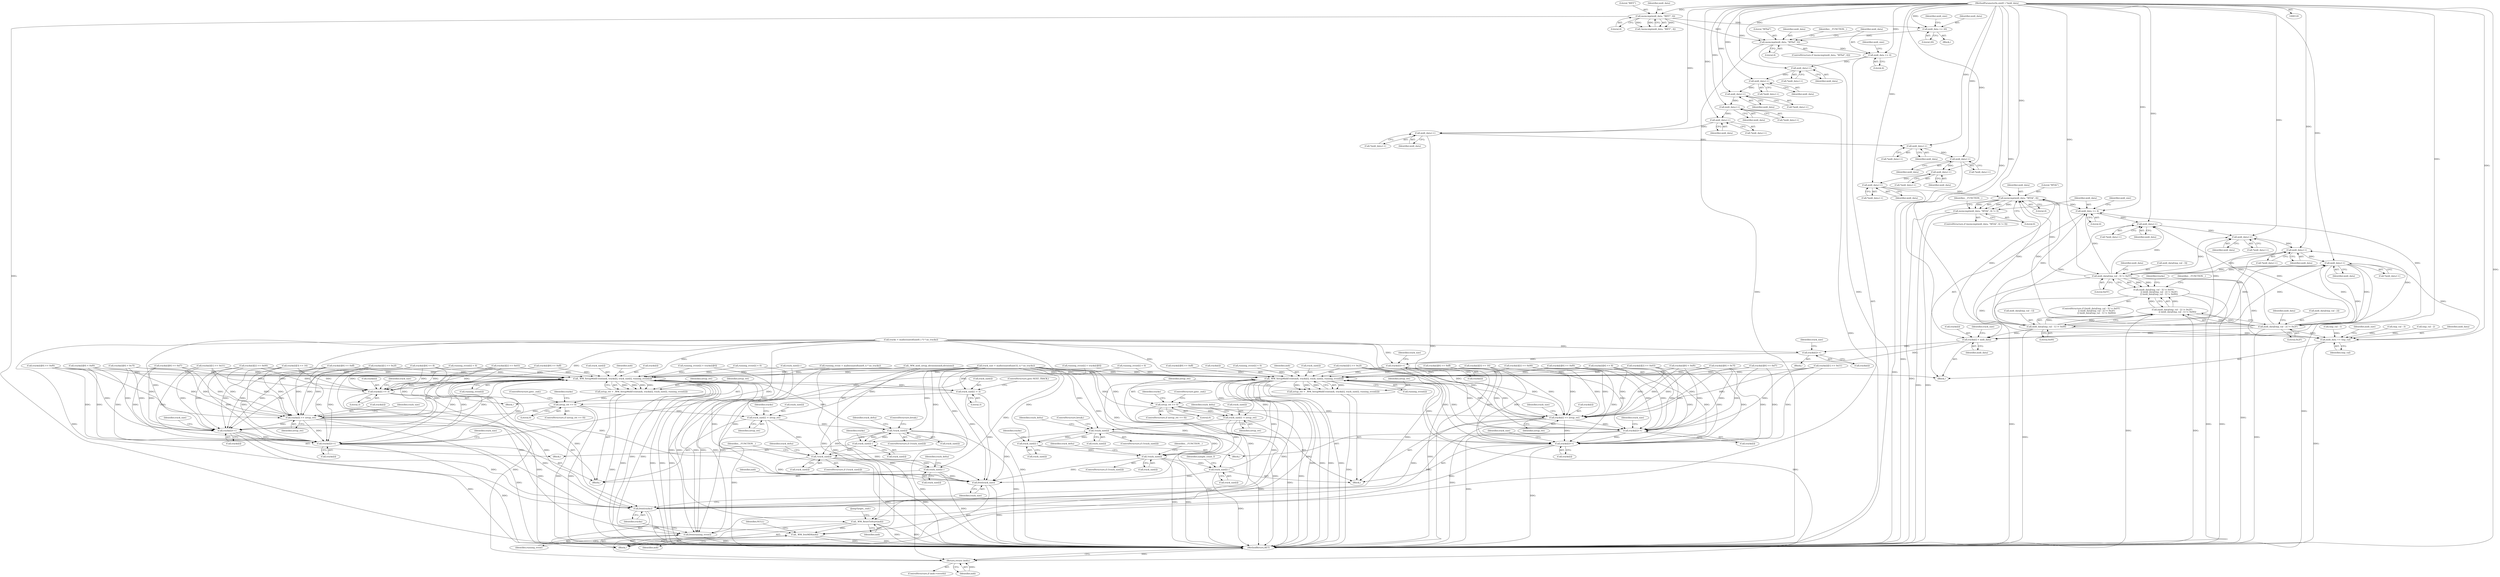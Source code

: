 digraph "0_wildmidi_660b513d99bced8783a4a5984ac2f742c74ebbdd_1@API" {
"1000217" [label="(Call,memcmp(midi_data, \"MThd\", 4))"];
"1000192" [label="(Call,memcmp(midi_data, \"RIFF\", 4))"];
"1000121" [label="(MethodParameterIn,uint8_t *midi_data)"];
"1000210" [label="(Call,midi_data += 20)"];
"1000230" [label="(Call,midi_data += 4)"];
"1000240" [label="(Call,midi_data++)"];
"1000247" [label="(Call,midi_data++)"];
"1000254" [label="(Call,midi_data++)"];
"1000260" [label="(Call,midi_data++)"];
"1000282" [label="(Call,midi_data++)"];
"1000288" [label="(Call,midi_data++)"];
"1000313" [label="(Call,midi_data++)"];
"1000319" [label="(Call,midi_data++)"];
"1000361" [label="(Call,midi_data++)"];
"1000367" [label="(Call,midi_data++)"];
"1000458" [label="(Call,memcmp(midi_data, \"MTrk\", 4))"];
"1000457" [label="(Call,memcmp(midi_data, \"MTrk\", 4) != 0)"];
"1000471" [label="(Call,midi_data += 4)"];
"1000481" [label="(Call,midi_data++)"];
"1000488" [label="(Call,midi_data++)"];
"1000495" [label="(Call,midi_data++)"];
"1000501" [label="(Call,midi_data++)"];
"1000532" [label="(Call,midi_data[tmp_val - 3] != 0xFF)"];
"1000531" [label="(Call,(midi_data[tmp_val - 3] != 0xFF)\n                || (midi_data[tmp_val - 2] != 0x2F)\n                || (midi_data[tmp_val - 1] != 0x00))"];
"1000562" [label="(Call,tracks[i] = midi_data)"];
"1000617" [label="(Call,tracks[i]++)"];
"1000641" [label="(Call,tracks[i]++)"];
"1000784" [label="(Call,_WM_SetupMidiEvent(mdi, tracks[i], track_size[i], running_event[i]))"];
"1000782" [label="(Call,setup_ret = _WM_SetupMidiEvent(mdi, tracks[i], track_size[i], running_event[i]))"];
"1000796" [label="(Call,setup_ret == 0)"];
"1000955" [label="(Call,tracks[i] += setup_ret)"];
"1000997" [label="(Call,tracks[i]++)"];
"1001040" [label="(Call,tracks[i]++)"];
"1001519" [label="(Call,free(tracks))"];
"1000960" [label="(Call,track_size[i] -= setup_ret)"];
"1000976" [label="(Call,!track_size[i])"];
"1001001" [label="(Call,track_size[i]--)"];
"1001012" [label="(Call,!track_size[i])"];
"1001044" [label="(Call,track_size[i]--)"];
"1001521" [label="(Call,free(track_size))"];
"1000884" [label="(Call,tracks[i] += 3)"];
"1000889" [label="(Call,track_size[i] -= 3)"];
"1001508" [label="(Call,_WM_ResetToStart(mdi))"];
"1001527" [label="(Return,return (mdi);)"];
"1001529" [label="(Call,_WM_freeMDI(mdi))"];
"1001517" [label="(Call,free(running_event))"];
"1001147" [label="(Call,_WM_SetupMidiEvent(mdi, tracks[i], track_size[i], running_event[i]))"];
"1001145" [label="(Call,setup_ret = _WM_SetupMidiEvent(mdi, tracks[i], track_size[i], running_event[i]))"];
"1001159" [label="(Call,setup_ret == 0)"];
"1001306" [label="(Call,tracks[i] += setup_ret)"];
"1001353" [label="(Call,tracks[i]++)"];
"1001396" [label="(Call,tracks[i]++)"];
"1001311" [label="(Call,track_size[i] -= setup_ret)"];
"1001332" [label="(Call,!track_size[i])"];
"1001357" [label="(Call,track_size[i]--)"];
"1001368" [label="(Call,!track_size[i])"];
"1001400" [label="(Call,track_size[i]--)"];
"1000572" [label="(Call,midi_data += tmp_val)"];
"1000540" [label="(Call,midi_data[tmp_val - 2] != 0x2F)"];
"1000539" [label="(Call,(midi_data[tmp_val - 2] != 0x2F)\n                || (midi_data[tmp_val - 1] != 0x00))"];
"1000547" [label="(Call,midi_data[tmp_val - 1] != 0x00)"];
"1000869" [label="(Call,tracks[i][2] == 0x00)"];
"1000219" [label="(Literal,\"MThd\")"];
"1001003" [label="(Identifier,track_size)"];
"1001519" [label="(Call,free(tracks))"];
"1000501" [label="(Call,midi_data++)"];
"1001525" [label="(Identifier,mdi)"];
"1001160" [label="(Identifier,setup_ret)"];
"1001312" [label="(Call,track_size[i])"];
"1000461" [label="(Literal,4)"];
"1000191" [label="(Call,!memcmp(midi_data, \"RIFF\", 4))"];
"1000546" [label="(Literal,0x2F)"];
"1000393" [label="(Call,_WM_midi_setup_divisions(mdi,divisions))"];
"1000645" [label="(Call,track_size[i]--)"];
"1000960" [label="(Call,track_size[i] -= setup_ret)"];
"1000538" [label="(Literal,0xFF)"];
"1001147" [label="(Call,_WM_SetupMidiEvent(mdi, tracks[i], track_size[i], running_event[i]))"];
"1000482" [label="(Identifier,midi_data)"];
"1000320" [label="(Identifier,midi_data)"];
"1001201" [label="(Call,tracks[i][0] == 0xf7)"];
"1000618" [label="(Call,tracks[i])"];
"1001520" [label="(Identifier,tracks)"];
"1000360" [label="(Call,*midi_data++)"];
"1000232" [label="(Literal,4)"];
"1001530" [label="(Identifier,mdi)"];
"1001148" [label="(Identifier,mdi)"];
"1001152" [label="(Call,track_size[i])"];
"1000542" [label="(Identifier,midi_data)"];
"1001527" [label="(Return,return (mdi);)"];
"1001333" [label="(Call,track_size[i])"];
"1000192" [label="(Call,memcmp(midi_data, \"RIFF\", 4))"];
"1001358" [label="(Call,track_size[i])"];
"1000473" [label="(Literal,4)"];
"1000831" [label="(Call,tracks[i][0] == 0xf0)"];
"1001217" [label="(Call,tracks[i][0] == 0xff)"];
"1000281" [label="(Call,*midi_data++)"];
"1001149" [label="(Call,tracks[i])"];
"1001050" [label="(Identifier,track_delta)"];
"1000254" [label="(Call,midi_data++)"];
"1000550" [label="(Call,tmp_val - 1)"];
"1000795" [label="(ControlStructure,if (setup_ret == 0))"];
"1001026" [label="(Identifier,track_delta)"];
"1000854" [label="(Call,tracks[i][0] == 0xff)"];
"1000196" [label="(Block,)"];
"1000471" [label="(Call,midi_data += 4)"];
"1000396" [label="(Call,tracks = malloc(sizeof(uint8_t *) * no_tracks))"];
"1000282" [label="(Call,midi_data++)"];
"1000230" [label="(Call,midi_data += 4)"];
"1000239" [label="(Call,*midi_data++)"];
"1000312" [label="(Call,*midi_data++)"];
"1001257" [label="(Call,tracks[i][1] == 0x51)"];
"1000576" [label="(Identifier,midi_size)"];
"1000366" [label="(Call,*midi_data++)"];
"1000898" [label="(Call,tracks[i][0] == 0xff)"];
"1000487" [label="(Call,*midi_data++)"];
"1000964" [label="(Identifier,setup_ret)"];
"1001523" [label="(ControlStructure,if (mdi->reverb))"];
"1000876" [label="(Block,)"];
"1001400" [label="(Call,track_size[i]--)"];
"1000212" [label="(Literal,20)"];
"1000789" [label="(Call,track_size[i])"];
"1001405" [label="(Identifier,sample_count_f)"];
"1000495" [label="(Call,midi_data++)"];
"1000540" [label="(Call,midi_data[tmp_val - 2] != 0x2F)"];
"1000549" [label="(Identifier,midi_data)"];
"1000805" [label="(Identifier,tracks)"];
"1001012" [label="(Call,!track_size[i])"];
"1000361" [label="(Call,midi_data++)"];
"1000123" [label="(Block,)"];
"1000531" [label="(Call,(midi_data[tmp_val - 3] != 0xFF)\n                || (midi_data[tmp_val - 2] != 0x2F)\n                || (midi_data[tmp_val - 1] != 0x00))"];
"1001144" [label="(Block,)"];
"1000974" [label="(Block,)"];
"1001018" [label="(Identifier,__FUNCTION__)"];
"1001310" [label="(Identifier,setup_ret)"];
"1001509" [label="(Identifier,mdi)"];
"1000288" [label="(Call,midi_data++)"];
"1000959" [label="(Identifier,setup_ret)"];
"1000261" [label="(Identifier,midi_data)"];
"1000532" [label="(Call,midi_data[tmp_val - 3] != 0xFF)"];
"1000961" [label="(Call,track_size[i])"];
"1000475" [label="(Identifier,midi_size)"];
"1000913" [label="(Call,tracks[i][2] == 0x03)"];
"1001521" [label="(Call,free(track_size))"];
"1001040" [label="(Call,tracks[i]++)"];
"1001396" [label="(Call,tracks[i]++)"];
"1001264" [label="(Call,tracks[i][2] == 0x03)"];
"1001163" [label="(ControlStructure,goto _end;)"];
"1000782" [label="(Call,setup_ret = _WM_SetupMidiEvent(mdi, tracks[i], track_size[i], running_event[i]))"];
"1000784" [label="(Call,_WM_SetupMidiEvent(mdi, tracks[i], track_size[i], running_event[i]))"];
"1000811" [label="(Call,tracks[i][0] < 0xf0)"];
"1001138" [label="(Call,running_event[i] = 0)"];
"1000211" [label="(Identifier,midi_data)"];
"1001354" [label="(Call,tracks[i])"];
"1001339" [label="(Identifier,track_delta)"];
"1001311" [label="(Call,track_size[i] -= setup_ret)"];
"1000647" [label="(Identifier,track_size)"];
"1000541" [label="(Call,midi_data[tmp_val - 2])"];
"1001155" [label="(Call,running_event[i])"];
"1000367" [label="(Call,midi_data++)"];
"1000283" [label="(Identifier,midi_data)"];
"1000456" [label="(ControlStructure,if (memcmp(midi_data, \"MTrk\", 4) != 0))"];
"1000574" [label="(Identifier,tmp_val)"];
"1000535" [label="(Call,tmp_val - 3)"];
"1000889" [label="(Call,track_size[i] -= 3)"];
"1001533" [label="(MethodReturn,RET)"];
"1000318" [label="(Call,*midi_data++)"];
"1000862" [label="(Call,tracks[i][1] == 0x2f)"];
"1000569" [label="(Identifier,track_size)"];
"1000530" [label="(ControlStructure,if ((midi_data[tmp_val - 3] != 0xFF)\n                || (midi_data[tmp_val - 2] != 0x2F)\n                || (midi_data[tmp_val - 1] != 0x00)))"];
"1000617" [label="(Call,tracks[i]++)"];
"1001528" [label="(Identifier,mdi)"];
"1001161" [label="(Literal,0)"];
"1000572" [label="(Call,midi_data += tmp_val)"];
"1000260" [label="(Call,midi_data++)"];
"1001307" [label="(Call,tracks[i])"];
"1000313" [label="(Call,midi_data++)"];
"1000287" [label="(Call,*midi_data++)"];
"1001529" [label="(Call,_WM_freeMDI(mdi))"];
"1000259" [label="(Call,*midi_data++)"];
"1001397" [label="(Call,tracks[i])"];
"1000488" [label="(Call,midi_data++)"];
"1001401" [label="(Call,track_size[i])"];
"1000566" [label="(Identifier,midi_data)"];
"1000797" [label="(Identifier,setup_ret)"];
"1001174" [label="(Call,tracks[i][0] < 0xf0)"];
"1000846" [label="(Call,running_event[i] = 0)"];
"1000906" [label="(Call,tracks[i][1] == 0x51)"];
"1001306" [label="(Call,tracks[i] += setup_ret)"];
"1000975" [label="(ControlStructure,if (!track_size[i]))"];
"1000231" [label="(Identifier,midi_data)"];
"1001045" [label="(Call,track_size[i])"];
"1000890" [label="(Call,track_size[i])"];
"1001165" [label="(Call,tracks[i][0] > 0x7f)"];
"1001249" [label="(Call,tracks[i][0] == 0xff)"];
"1000217" [label="(Call,memcmp(midi_data, \"MThd\", 4))"];
"1000240" [label="(Call,midi_data++)"];
"1000403" [label="(Call,track_size = malloc(sizeof(uint32_t) * no_tracks))"];
"1000563" [label="(Call,tracks[i])"];
"1001283" [label="(Call,tracks[i][4] << 8)"];
"1001159" [label="(Call,setup_ret == 0)"];
"1000792" [label="(Call,running_event[i])"];
"1000457" [label="(Call,memcmp(midi_data, \"MTrk\", 4) != 0)"];
"1000494" [label="(Call,*midi_data++)"];
"1001359" [label="(Identifier,track_size)"];
"1001041" [label="(Call,tracks[i])"];
"1001364" [label="(Identifier,tracks)"];
"1001368" [label="(Call,!track_size[i])"];
"1000424" [label="(Call,running_event = malloc(sizeof(uint8_t) * no_tracks))"];
"1000481" [label="(Call,midi_data++)"];
"1001001" [label="(Call,track_size[i]--)"];
"1001331" [label="(ControlStructure,if (!track_size[i]))"];
"1000786" [label="(Call,tracks[i])"];
"1000800" [label="(ControlStructure,goto _end;)"];
"1000496" [label="(Identifier,midi_data)"];
"1000798" [label="(Literal,0)"];
"1001046" [label="(Identifier,track_size)"];
"1001275" [label="(Call,tracks[i][3] << 16)"];
"1000641" [label="(Call,tracks[i]++)"];
"1001510" [label="(JumpTarget,_end:)"];
"1000247" [label="(Call,midi_data++)"];
"1000642" [label="(Call,tracks[i])"];
"1001044" [label="(Call,track_size[i]--)"];
"1000891" [label="(Identifier,track_size)"];
"1000480" [label="(Call,*midi_data++)"];
"1000458" [label="(Call,memcmp(midi_data, \"MTrk\", 4))"];
"1000553" [label="(Literal,0x00)"];
"1000314" [label="(Identifier,midi_data)"];
"1000472" [label="(Identifier,midi_data)"];
"1000564" [label="(Identifier,tracks)"];
"1000443" [label="(Block,)"];
"1000783" [label="(Identifier,setup_ret)"];
"1000956" [label="(Call,tracks[i])"];
"1000888" [label="(Literal,3)"];
"1001532" [label="(Identifier,NULL)"];
"1000547" [label="(Call,midi_data[tmp_val - 1] != 0x00)"];
"1000583" [label="(Call,running_event[i] = 0)"];
"1000121" [label="(MethodParameterIn,uint8_t *midi_data)"];
"1000600" [label="(Block,)"];
"1001313" [label="(Identifier,track_size)"];
"1000819" [label="(Call,running_event[i] = tracks[i][0])"];
"1001318" [label="(Identifier,track_delta)"];
"1001332" [label="(Call,!track_size[i])"];
"1001402" [label="(Identifier,track_size)"];
"1001382" [label="(Identifier,track_delta)"];
"1000195" [label="(Literal,4)"];
"1001146" [label="(Identifier,setup_ret)"];
"1000983" [label="(Identifier,track_delta)"];
"1001225" [label="(Call,tracks[i][1] == 0x2f)"];
"1000220" [label="(Literal,4)"];
"1000932" [label="(Call,tracks[i][4] << 8)"];
"1000218" [label="(Identifier,midi_data)"];
"1001002" [label="(Call,track_size[i])"];
"1000223" [label="(Identifier,__FUNCTION__)"];
"1000796" [label="(Call,setup_ret == 0)"];
"1000977" [label="(Call,track_size[i])"];
"1000253" [label="(Call,*midi_data++)"];
"1001336" [label="(ControlStructure,break;)"];
"1001315" [label="(Identifier,setup_ret)"];
"1000460" [label="(Literal,\"MTrk\")"];
"1001517" [label="(Call,free(running_event))"];
"1001330" [label="(Block,)"];
"1000234" [label="(Identifier,midi_size)"];
"1001357" [label="(Call,track_size[i]--)"];
"1000248" [label="(Identifier,midi_data)"];
"1001518" [label="(Identifier,running_event)"];
"1000246" [label="(Call,*midi_data++)"];
"1000543" [label="(Call,tmp_val - 2)"];
"1001168" [label="(Identifier,tracks)"];
"1000459" [label="(Identifier,midi_data)"];
"1000969" [label="(Identifier,tracks)"];
"1000539" [label="(Call,(midi_data[tmp_val - 2] != 0x2F)\n                || (midi_data[tmp_val - 1] != 0x00))"];
"1000781" [label="(Block,)"];
"1000623" [label="(Identifier,track_size)"];
"1000976" [label="(Call,!track_size[i])"];
"1001232" [label="(Call,tracks[i][2] == 0x00)"];
"1001367" [label="(ControlStructure,if (!track_size[i]))"];
"1000980" [label="(ControlStructure,break;)"];
"1000894" [label="(ControlStructure,goto NEXT_TRACK;)"];
"1000785" [label="(Identifier,mdi)"];
"1000562" [label="(Call,tracks[i] = midi_data)"];
"1001158" [label="(ControlStructure,if (setup_ret == 0))"];
"1000194" [label="(Literal,\"RIFF\")"];
"1000924" [label="(Call,tracks[i][3] << 16)"];
"1000465" [label="(Identifier,__FUNCTION__)"];
"1001194" [label="(Call,tracks[i][0] == 0xf0)"];
"1000500" [label="(Call,*midi_data++)"];
"1000214" [label="(Identifier,midi_size)"];
"1000216" [label="(ControlStructure,if (memcmp(midi_data, \"MThd\", 4)))"];
"1000884" [label="(Call,tracks[i] += 3)"];
"1000893" [label="(Literal,3)"];
"1000838" [label="(Call,tracks[i][0] == 0xf7)"];
"1001013" [label="(Call,track_size[i])"];
"1001008" [label="(Identifier,tracks)"];
"1000489" [label="(Identifier,midi_data)"];
"1000556" [label="(Identifier,__FUNCTION__)"];
"1000802" [label="(Call,tracks[i][0] > 0x7f)"];
"1000502" [label="(Identifier,midi_data)"];
"1000210" [label="(Call,midi_data += 20)"];
"1000962" [label="(Identifier,track_size)"];
"1000289" [label="(Identifier,midi_data)"];
"1000885" [label="(Call,tracks[i])"];
"1001508" [label="(Call,_WM_ResetToStart(mdi))"];
"1000533" [label="(Call,midi_data[tmp_val - 3])"];
"1001011" [label="(ControlStructure,if (!track_size[i]))"];
"1000462" [label="(Literal,0)"];
"1001374" [label="(Identifier,__FUNCTION__)"];
"1000241" [label="(Identifier,midi_data)"];
"1001182" [label="(Call,running_event[i] = tracks[i][0])"];
"1001353" [label="(Call,tracks[i]++)"];
"1000548" [label="(Call,midi_data[tmp_val - 1])"];
"1000573" [label="(Identifier,midi_data)"];
"1001522" [label="(Identifier,track_size)"];
"1000193" [label="(Identifier,midi_data)"];
"1000319" [label="(Call,midi_data++)"];
"1000997" [label="(Call,tracks[i]++)"];
"1001369" [label="(Call,track_size[i])"];
"1001145" [label="(Call,setup_ret = _WM_SetupMidiEvent(mdi, tracks[i], track_size[i], running_event[i]))"];
"1001209" [label="(Call,running_event[i] = 0)"];
"1000362" [label="(Identifier,midi_data)"];
"1000998" [label="(Call,tracks[i])"];
"1000368" [label="(Identifier,midi_data)"];
"1000955" [label="(Call,tracks[i] += setup_ret)"];
"1000255" [label="(Identifier,midi_data)"];
"1000217" -> "1000216"  [label="AST: "];
"1000217" -> "1000220"  [label="CFG: "];
"1000218" -> "1000217"  [label="AST: "];
"1000219" -> "1000217"  [label="AST: "];
"1000220" -> "1000217"  [label="AST: "];
"1000223" -> "1000217"  [label="CFG: "];
"1000231" -> "1000217"  [label="CFG: "];
"1000217" -> "1001533"  [label="DDG: "];
"1000217" -> "1001533"  [label="DDG: "];
"1000192" -> "1000217"  [label="DDG: "];
"1000210" -> "1000217"  [label="DDG: "];
"1000121" -> "1000217"  [label="DDG: "];
"1000217" -> "1000230"  [label="DDG: "];
"1000192" -> "1000191"  [label="AST: "];
"1000192" -> "1000195"  [label="CFG: "];
"1000193" -> "1000192"  [label="AST: "];
"1000194" -> "1000192"  [label="AST: "];
"1000195" -> "1000192"  [label="AST: "];
"1000191" -> "1000192"  [label="CFG: "];
"1000192" -> "1001533"  [label="DDG: "];
"1000192" -> "1000191"  [label="DDG: "];
"1000192" -> "1000191"  [label="DDG: "];
"1000192" -> "1000191"  [label="DDG: "];
"1000121" -> "1000192"  [label="DDG: "];
"1000192" -> "1000210"  [label="DDG: "];
"1000121" -> "1000120"  [label="AST: "];
"1000121" -> "1001533"  [label="DDG: "];
"1000121" -> "1000210"  [label="DDG: "];
"1000121" -> "1000230"  [label="DDG: "];
"1000121" -> "1000240"  [label="DDG: "];
"1000121" -> "1000247"  [label="DDG: "];
"1000121" -> "1000254"  [label="DDG: "];
"1000121" -> "1000260"  [label="DDG: "];
"1000121" -> "1000282"  [label="DDG: "];
"1000121" -> "1000288"  [label="DDG: "];
"1000121" -> "1000313"  [label="DDG: "];
"1000121" -> "1000319"  [label="DDG: "];
"1000121" -> "1000361"  [label="DDG: "];
"1000121" -> "1000367"  [label="DDG: "];
"1000121" -> "1000458"  [label="DDG: "];
"1000121" -> "1000471"  [label="DDG: "];
"1000121" -> "1000481"  [label="DDG: "];
"1000121" -> "1000488"  [label="DDG: "];
"1000121" -> "1000495"  [label="DDG: "];
"1000121" -> "1000501"  [label="DDG: "];
"1000121" -> "1000532"  [label="DDG: "];
"1000121" -> "1000540"  [label="DDG: "];
"1000121" -> "1000547"  [label="DDG: "];
"1000121" -> "1000562"  [label="DDG: "];
"1000121" -> "1000572"  [label="DDG: "];
"1000210" -> "1000196"  [label="AST: "];
"1000210" -> "1000212"  [label="CFG: "];
"1000211" -> "1000210"  [label="AST: "];
"1000212" -> "1000210"  [label="AST: "];
"1000214" -> "1000210"  [label="CFG: "];
"1000230" -> "1000123"  [label="AST: "];
"1000230" -> "1000232"  [label="CFG: "];
"1000231" -> "1000230"  [label="AST: "];
"1000232" -> "1000230"  [label="AST: "];
"1000234" -> "1000230"  [label="CFG: "];
"1000230" -> "1000240"  [label="DDG: "];
"1000240" -> "1000239"  [label="AST: "];
"1000240" -> "1000241"  [label="CFG: "];
"1000241" -> "1000240"  [label="AST: "];
"1000239" -> "1000240"  [label="CFG: "];
"1000240" -> "1000247"  [label="DDG: "];
"1000247" -> "1000246"  [label="AST: "];
"1000247" -> "1000248"  [label="CFG: "];
"1000248" -> "1000247"  [label="AST: "];
"1000246" -> "1000247"  [label="CFG: "];
"1000247" -> "1000254"  [label="DDG: "];
"1000254" -> "1000253"  [label="AST: "];
"1000254" -> "1000255"  [label="CFG: "];
"1000255" -> "1000254"  [label="AST: "];
"1000253" -> "1000254"  [label="CFG: "];
"1000254" -> "1000260"  [label="DDG: "];
"1000260" -> "1000259"  [label="AST: "];
"1000260" -> "1000261"  [label="CFG: "];
"1000261" -> "1000260"  [label="AST: "];
"1000259" -> "1000260"  [label="CFG: "];
"1000260" -> "1001533"  [label="DDG: "];
"1000260" -> "1000282"  [label="DDG: "];
"1000282" -> "1000281"  [label="AST: "];
"1000282" -> "1000283"  [label="CFG: "];
"1000283" -> "1000282"  [label="AST: "];
"1000281" -> "1000282"  [label="CFG: "];
"1000282" -> "1000288"  [label="DDG: "];
"1000288" -> "1000287"  [label="AST: "];
"1000288" -> "1000289"  [label="CFG: "];
"1000289" -> "1000288"  [label="AST: "];
"1000287" -> "1000288"  [label="CFG: "];
"1000288" -> "1001533"  [label="DDG: "];
"1000288" -> "1000313"  [label="DDG: "];
"1000313" -> "1000312"  [label="AST: "];
"1000313" -> "1000314"  [label="CFG: "];
"1000314" -> "1000313"  [label="AST: "];
"1000312" -> "1000313"  [label="CFG: "];
"1000313" -> "1000319"  [label="DDG: "];
"1000319" -> "1000318"  [label="AST: "];
"1000319" -> "1000320"  [label="CFG: "];
"1000320" -> "1000319"  [label="AST: "];
"1000318" -> "1000319"  [label="CFG: "];
"1000319" -> "1001533"  [label="DDG: "];
"1000319" -> "1000361"  [label="DDG: "];
"1000361" -> "1000360"  [label="AST: "];
"1000361" -> "1000362"  [label="CFG: "];
"1000362" -> "1000361"  [label="AST: "];
"1000360" -> "1000361"  [label="CFG: "];
"1000361" -> "1000367"  [label="DDG: "];
"1000367" -> "1000366"  [label="AST: "];
"1000367" -> "1000368"  [label="CFG: "];
"1000368" -> "1000367"  [label="AST: "];
"1000366" -> "1000367"  [label="CFG: "];
"1000367" -> "1001533"  [label="DDG: "];
"1000367" -> "1000458"  [label="DDG: "];
"1000458" -> "1000457"  [label="AST: "];
"1000458" -> "1000461"  [label="CFG: "];
"1000459" -> "1000458"  [label="AST: "];
"1000460" -> "1000458"  [label="AST: "];
"1000461" -> "1000458"  [label="AST: "];
"1000462" -> "1000458"  [label="CFG: "];
"1000458" -> "1001533"  [label="DDG: "];
"1000458" -> "1000457"  [label="DDG: "];
"1000458" -> "1000457"  [label="DDG: "];
"1000458" -> "1000457"  [label="DDG: "];
"1000572" -> "1000458"  [label="DDG: "];
"1000540" -> "1000458"  [label="DDG: "];
"1000547" -> "1000458"  [label="DDG: "];
"1000532" -> "1000458"  [label="DDG: "];
"1000458" -> "1000471"  [label="DDG: "];
"1000457" -> "1000456"  [label="AST: "];
"1000457" -> "1000462"  [label="CFG: "];
"1000462" -> "1000457"  [label="AST: "];
"1000465" -> "1000457"  [label="CFG: "];
"1000472" -> "1000457"  [label="CFG: "];
"1000457" -> "1001533"  [label="DDG: "];
"1000457" -> "1001533"  [label="DDG: "];
"1000471" -> "1000443"  [label="AST: "];
"1000471" -> "1000473"  [label="CFG: "];
"1000472" -> "1000471"  [label="AST: "];
"1000473" -> "1000471"  [label="AST: "];
"1000475" -> "1000471"  [label="CFG: "];
"1000540" -> "1000471"  [label="DDG: "];
"1000547" -> "1000471"  [label="DDG: "];
"1000532" -> "1000471"  [label="DDG: "];
"1000471" -> "1000481"  [label="DDG: "];
"1000481" -> "1000480"  [label="AST: "];
"1000481" -> "1000482"  [label="CFG: "];
"1000482" -> "1000481"  [label="AST: "];
"1000480" -> "1000481"  [label="CFG: "];
"1000540" -> "1000481"  [label="DDG: "];
"1000547" -> "1000481"  [label="DDG: "];
"1000532" -> "1000481"  [label="DDG: "];
"1000481" -> "1000488"  [label="DDG: "];
"1000488" -> "1000487"  [label="AST: "];
"1000488" -> "1000489"  [label="CFG: "];
"1000489" -> "1000488"  [label="AST: "];
"1000487" -> "1000488"  [label="CFG: "];
"1000540" -> "1000488"  [label="DDG: "];
"1000547" -> "1000488"  [label="DDG: "];
"1000532" -> "1000488"  [label="DDG: "];
"1000488" -> "1000495"  [label="DDG: "];
"1000495" -> "1000494"  [label="AST: "];
"1000495" -> "1000496"  [label="CFG: "];
"1000496" -> "1000495"  [label="AST: "];
"1000494" -> "1000495"  [label="CFG: "];
"1000540" -> "1000495"  [label="DDG: "];
"1000547" -> "1000495"  [label="DDG: "];
"1000532" -> "1000495"  [label="DDG: "];
"1000495" -> "1000501"  [label="DDG: "];
"1000501" -> "1000500"  [label="AST: "];
"1000501" -> "1000502"  [label="CFG: "];
"1000502" -> "1000501"  [label="AST: "];
"1000500" -> "1000501"  [label="CFG: "];
"1000501" -> "1001533"  [label="DDG: "];
"1000540" -> "1000501"  [label="DDG: "];
"1000547" -> "1000501"  [label="DDG: "];
"1000532" -> "1000501"  [label="DDG: "];
"1000501" -> "1000532"  [label="DDG: "];
"1000501" -> "1000540"  [label="DDG: "];
"1000501" -> "1000547"  [label="DDG: "];
"1000501" -> "1000562"  [label="DDG: "];
"1000501" -> "1000572"  [label="DDG: "];
"1000532" -> "1000531"  [label="AST: "];
"1000532" -> "1000538"  [label="CFG: "];
"1000533" -> "1000532"  [label="AST: "];
"1000538" -> "1000532"  [label="AST: "];
"1000542" -> "1000532"  [label="CFG: "];
"1000531" -> "1000532"  [label="CFG: "];
"1000532" -> "1001533"  [label="DDG: "];
"1000532" -> "1000531"  [label="DDG: "];
"1000532" -> "1000531"  [label="DDG: "];
"1000532" -> "1000562"  [label="DDG: "];
"1000532" -> "1000572"  [label="DDG: "];
"1000531" -> "1000530"  [label="AST: "];
"1000531" -> "1000539"  [label="CFG: "];
"1000539" -> "1000531"  [label="AST: "];
"1000556" -> "1000531"  [label="CFG: "];
"1000564" -> "1000531"  [label="CFG: "];
"1000531" -> "1001533"  [label="DDG: "];
"1000531" -> "1001533"  [label="DDG: "];
"1000531" -> "1001533"  [label="DDG: "];
"1000539" -> "1000531"  [label="DDG: "];
"1000539" -> "1000531"  [label="DDG: "];
"1000562" -> "1000443"  [label="AST: "];
"1000562" -> "1000566"  [label="CFG: "];
"1000563" -> "1000562"  [label="AST: "];
"1000566" -> "1000562"  [label="AST: "];
"1000569" -> "1000562"  [label="CFG: "];
"1000540" -> "1000562"  [label="DDG: "];
"1000547" -> "1000562"  [label="DDG: "];
"1000562" -> "1000617"  [label="DDG: "];
"1000562" -> "1000641"  [label="DDG: "];
"1000617" -> "1000600"  [label="AST: "];
"1000617" -> "1000618"  [label="CFG: "];
"1000618" -> "1000617"  [label="AST: "];
"1000623" -> "1000617"  [label="CFG: "];
"1000396" -> "1000617"  [label="DDG: "];
"1000617" -> "1000641"  [label="DDG: "];
"1000641" -> "1000443"  [label="AST: "];
"1000641" -> "1000642"  [label="CFG: "];
"1000642" -> "1000641"  [label="AST: "];
"1000647" -> "1000641"  [label="CFG: "];
"1000641" -> "1001533"  [label="DDG: "];
"1000396" -> "1000641"  [label="DDG: "];
"1000641" -> "1000784"  [label="DDG: "];
"1000641" -> "1001147"  [label="DDG: "];
"1000641" -> "1001519"  [label="DDG: "];
"1000784" -> "1000782"  [label="AST: "];
"1000784" -> "1000792"  [label="CFG: "];
"1000785" -> "1000784"  [label="AST: "];
"1000786" -> "1000784"  [label="AST: "];
"1000789" -> "1000784"  [label="AST: "];
"1000792" -> "1000784"  [label="AST: "];
"1000782" -> "1000784"  [label="CFG: "];
"1000784" -> "1001533"  [label="DDG: "];
"1000784" -> "1001533"  [label="DDG: "];
"1000784" -> "1001533"  [label="DDG: "];
"1000784" -> "1001533"  [label="DDG: "];
"1000784" -> "1000782"  [label="DDG: "];
"1000784" -> "1000782"  [label="DDG: "];
"1000784" -> "1000782"  [label="DDG: "];
"1000784" -> "1000782"  [label="DDG: "];
"1000393" -> "1000784"  [label="DDG: "];
"1000802" -> "1000784"  [label="DDG: "];
"1000997" -> "1000784"  [label="DDG: "];
"1000869" -> "1000784"  [label="DDG: "];
"1000924" -> "1000784"  [label="DDG: "];
"1000884" -> "1000784"  [label="DDG: "];
"1000831" -> "1000784"  [label="DDG: "];
"1000862" -> "1000784"  [label="DDG: "];
"1000955" -> "1000784"  [label="DDG: "];
"1001040" -> "1000784"  [label="DDG: "];
"1000396" -> "1000784"  [label="DDG: "];
"1000898" -> "1000784"  [label="DDG: "];
"1000906" -> "1000784"  [label="DDG: "];
"1000854" -> "1000784"  [label="DDG: "];
"1000932" -> "1000784"  [label="DDG: "];
"1000838" -> "1000784"  [label="DDG: "];
"1000913" -> "1000784"  [label="DDG: "];
"1000811" -> "1000784"  [label="DDG: "];
"1000645" -> "1000784"  [label="DDG: "];
"1001044" -> "1000784"  [label="DDG: "];
"1000403" -> "1000784"  [label="DDG: "];
"1000976" -> "1000784"  [label="DDG: "];
"1000889" -> "1000784"  [label="DDG: "];
"1000819" -> "1000784"  [label="DDG: "];
"1000583" -> "1000784"  [label="DDG: "];
"1000424" -> "1000784"  [label="DDG: "];
"1000846" -> "1000784"  [label="DDG: "];
"1000784" -> "1000884"  [label="DDG: "];
"1000784" -> "1000889"  [label="DDG: "];
"1000784" -> "1000955"  [label="DDG: "];
"1000784" -> "1000960"  [label="DDG: "];
"1000784" -> "1001508"  [label="DDG: "];
"1000784" -> "1001517"  [label="DDG: "];
"1000784" -> "1001519"  [label="DDG: "];
"1000784" -> "1001521"  [label="DDG: "];
"1000784" -> "1001527"  [label="DDG: "];
"1000784" -> "1001529"  [label="DDG: "];
"1000782" -> "1000781"  [label="AST: "];
"1000783" -> "1000782"  [label="AST: "];
"1000797" -> "1000782"  [label="CFG: "];
"1000782" -> "1001533"  [label="DDG: "];
"1000782" -> "1000796"  [label="DDG: "];
"1000796" -> "1000795"  [label="AST: "];
"1000796" -> "1000798"  [label="CFG: "];
"1000797" -> "1000796"  [label="AST: "];
"1000798" -> "1000796"  [label="AST: "];
"1000800" -> "1000796"  [label="CFG: "];
"1000805" -> "1000796"  [label="CFG: "];
"1000796" -> "1001533"  [label="DDG: "];
"1000796" -> "1001533"  [label="DDG: "];
"1000796" -> "1000955"  [label="DDG: "];
"1000796" -> "1000960"  [label="DDG: "];
"1000955" -> "1000781"  [label="AST: "];
"1000955" -> "1000959"  [label="CFG: "];
"1000956" -> "1000955"  [label="AST: "];
"1000959" -> "1000955"  [label="AST: "];
"1000962" -> "1000955"  [label="CFG: "];
"1000955" -> "1001533"  [label="DDG: "];
"1000396" -> "1000955"  [label="DDG: "];
"1000802" -> "1000955"  [label="DDG: "];
"1000869" -> "1000955"  [label="DDG: "];
"1000924" -> "1000955"  [label="DDG: "];
"1000831" -> "1000955"  [label="DDG: "];
"1000932" -> "1000955"  [label="DDG: "];
"1000862" -> "1000955"  [label="DDG: "];
"1000898" -> "1000955"  [label="DDG: "];
"1000906" -> "1000955"  [label="DDG: "];
"1000838" -> "1000955"  [label="DDG: "];
"1000913" -> "1000955"  [label="DDG: "];
"1000811" -> "1000955"  [label="DDG: "];
"1000955" -> "1000997"  [label="DDG: "];
"1000955" -> "1001040"  [label="DDG: "];
"1000955" -> "1001519"  [label="DDG: "];
"1000997" -> "1000974"  [label="AST: "];
"1000997" -> "1000998"  [label="CFG: "];
"1000998" -> "1000997"  [label="AST: "];
"1001003" -> "1000997"  [label="CFG: "];
"1000997" -> "1001533"  [label="DDG: "];
"1000396" -> "1000997"  [label="DDG: "];
"1000802" -> "1000997"  [label="DDG: "];
"1000869" -> "1000997"  [label="DDG: "];
"1000924" -> "1000997"  [label="DDG: "];
"1000831" -> "1000997"  [label="DDG: "];
"1000932" -> "1000997"  [label="DDG: "];
"1000862" -> "1000997"  [label="DDG: "];
"1000898" -> "1000997"  [label="DDG: "];
"1000906" -> "1000997"  [label="DDG: "];
"1000838" -> "1000997"  [label="DDG: "];
"1000913" -> "1000997"  [label="DDG: "];
"1000811" -> "1000997"  [label="DDG: "];
"1000997" -> "1001040"  [label="DDG: "];
"1000997" -> "1001519"  [label="DDG: "];
"1001040" -> "1000781"  [label="AST: "];
"1001040" -> "1001041"  [label="CFG: "];
"1001041" -> "1001040"  [label="AST: "];
"1001046" -> "1001040"  [label="CFG: "];
"1001040" -> "1001533"  [label="DDG: "];
"1000396" -> "1001040"  [label="DDG: "];
"1000802" -> "1001040"  [label="DDG: "];
"1000869" -> "1001040"  [label="DDG: "];
"1000924" -> "1001040"  [label="DDG: "];
"1000831" -> "1001040"  [label="DDG: "];
"1000932" -> "1001040"  [label="DDG: "];
"1000862" -> "1001040"  [label="DDG: "];
"1000898" -> "1001040"  [label="DDG: "];
"1000906" -> "1001040"  [label="DDG: "];
"1000838" -> "1001040"  [label="DDG: "];
"1000913" -> "1001040"  [label="DDG: "];
"1000811" -> "1001040"  [label="DDG: "];
"1001040" -> "1001519"  [label="DDG: "];
"1001519" -> "1000123"  [label="AST: "];
"1001519" -> "1001520"  [label="CFG: "];
"1001520" -> "1001519"  [label="AST: "];
"1001522" -> "1001519"  [label="CFG: "];
"1001519" -> "1001533"  [label="DDG: "];
"1000884" -> "1001519"  [label="DDG: "];
"1001306" -> "1001519"  [label="DDG: "];
"1000396" -> "1001519"  [label="DDG: "];
"1001353" -> "1001519"  [label="DDG: "];
"1001396" -> "1001519"  [label="DDG: "];
"1001147" -> "1001519"  [label="DDG: "];
"1000960" -> "1000781"  [label="AST: "];
"1000960" -> "1000964"  [label="CFG: "];
"1000961" -> "1000960"  [label="AST: "];
"1000964" -> "1000960"  [label="AST: "];
"1000969" -> "1000960"  [label="CFG: "];
"1000960" -> "1001533"  [label="DDG: "];
"1000403" -> "1000960"  [label="DDG: "];
"1000960" -> "1000976"  [label="DDG: "];
"1000960" -> "1001012"  [label="DDG: "];
"1000976" -> "1000975"  [label="AST: "];
"1000976" -> "1000977"  [label="CFG: "];
"1000977" -> "1000976"  [label="AST: "];
"1000980" -> "1000976"  [label="CFG: "];
"1000983" -> "1000976"  [label="CFG: "];
"1000976" -> "1001533"  [label="DDG: "];
"1000976" -> "1001533"  [label="DDG: "];
"1000403" -> "1000976"  [label="DDG: "];
"1001001" -> "1000976"  [label="DDG: "];
"1000976" -> "1001001"  [label="DDG: "];
"1000976" -> "1001012"  [label="DDG: "];
"1000976" -> "1001521"  [label="DDG: "];
"1001001" -> "1000974"  [label="AST: "];
"1001001" -> "1001002"  [label="CFG: "];
"1001002" -> "1001001"  [label="AST: "];
"1001008" -> "1001001"  [label="CFG: "];
"1000403" -> "1001001"  [label="DDG: "];
"1001001" -> "1001012"  [label="DDG: "];
"1001012" -> "1001011"  [label="AST: "];
"1001012" -> "1001013"  [label="CFG: "];
"1001013" -> "1001012"  [label="AST: "];
"1001018" -> "1001012"  [label="CFG: "];
"1001026" -> "1001012"  [label="CFG: "];
"1001012" -> "1001533"  [label="DDG: "];
"1001012" -> "1001533"  [label="DDG: "];
"1000403" -> "1001012"  [label="DDG: "];
"1001012" -> "1001044"  [label="DDG: "];
"1001012" -> "1001521"  [label="DDG: "];
"1001044" -> "1000781"  [label="AST: "];
"1001044" -> "1001045"  [label="CFG: "];
"1001045" -> "1001044"  [label="AST: "];
"1001050" -> "1001044"  [label="CFG: "];
"1001044" -> "1001533"  [label="DDG: "];
"1000403" -> "1001044"  [label="DDG: "];
"1001044" -> "1001521"  [label="DDG: "];
"1001521" -> "1000123"  [label="AST: "];
"1001521" -> "1001522"  [label="CFG: "];
"1001522" -> "1001521"  [label="AST: "];
"1001525" -> "1001521"  [label="CFG: "];
"1001521" -> "1001533"  [label="DDG: "];
"1001332" -> "1001521"  [label="DDG: "];
"1000645" -> "1001521"  [label="DDG: "];
"1000403" -> "1001521"  [label="DDG: "];
"1001147" -> "1001521"  [label="DDG: "];
"1001400" -> "1001521"  [label="DDG: "];
"1001368" -> "1001521"  [label="DDG: "];
"1000889" -> "1001521"  [label="DDG: "];
"1000884" -> "1000876"  [label="AST: "];
"1000884" -> "1000888"  [label="CFG: "];
"1000885" -> "1000884"  [label="AST: "];
"1000888" -> "1000884"  [label="AST: "];
"1000891" -> "1000884"  [label="CFG: "];
"1000884" -> "1001533"  [label="DDG: "];
"1000396" -> "1000884"  [label="DDG: "];
"1000869" -> "1000884"  [label="DDG: "];
"1000924" -> "1000884"  [label="DDG: "];
"1000906" -> "1000884"  [label="DDG: "];
"1000862" -> "1000884"  [label="DDG: "];
"1000913" -> "1000884"  [label="DDG: "];
"1000854" -> "1000884"  [label="DDG: "];
"1000932" -> "1000884"  [label="DDG: "];
"1000889" -> "1000876"  [label="AST: "];
"1000889" -> "1000893"  [label="CFG: "];
"1000890" -> "1000889"  [label="AST: "];
"1000893" -> "1000889"  [label="AST: "];
"1000894" -> "1000889"  [label="CFG: "];
"1000889" -> "1001533"  [label="DDG: "];
"1000403" -> "1000889"  [label="DDG: "];
"1001508" -> "1000123"  [label="AST: "];
"1001508" -> "1001509"  [label="CFG: "];
"1001509" -> "1001508"  [label="AST: "];
"1001510" -> "1001508"  [label="CFG: "];
"1001508" -> "1001533"  [label="DDG: "];
"1001508" -> "1001533"  [label="DDG: "];
"1000393" -> "1001508"  [label="DDG: "];
"1001147" -> "1001508"  [label="DDG: "];
"1001508" -> "1001527"  [label="DDG: "];
"1001508" -> "1001529"  [label="DDG: "];
"1001527" -> "1001523"  [label="AST: "];
"1001527" -> "1001528"  [label="CFG: "];
"1001528" -> "1001527"  [label="AST: "];
"1001533" -> "1001527"  [label="CFG: "];
"1001527" -> "1001533"  [label="DDG: "];
"1001528" -> "1001527"  [label="DDG: "];
"1000393" -> "1001527"  [label="DDG: "];
"1001147" -> "1001527"  [label="DDG: "];
"1001529" -> "1000123"  [label="AST: "];
"1001529" -> "1001530"  [label="CFG: "];
"1001530" -> "1001529"  [label="AST: "];
"1001532" -> "1001529"  [label="CFG: "];
"1001529" -> "1001533"  [label="DDG: "];
"1001529" -> "1001533"  [label="DDG: "];
"1000393" -> "1001529"  [label="DDG: "];
"1001147" -> "1001529"  [label="DDG: "];
"1001517" -> "1000123"  [label="AST: "];
"1001517" -> "1001518"  [label="CFG: "];
"1001518" -> "1001517"  [label="AST: "];
"1001520" -> "1001517"  [label="CFG: "];
"1001517" -> "1001533"  [label="DDG: "];
"1000819" -> "1001517"  [label="DDG: "];
"1000583" -> "1001517"  [label="DDG: "];
"1000424" -> "1001517"  [label="DDG: "];
"1001182" -> "1001517"  [label="DDG: "];
"1000846" -> "1001517"  [label="DDG: "];
"1001209" -> "1001517"  [label="DDG: "];
"1001147" -> "1001517"  [label="DDG: "];
"1001147" -> "1001145"  [label="AST: "];
"1001147" -> "1001155"  [label="CFG: "];
"1001148" -> "1001147"  [label="AST: "];
"1001149" -> "1001147"  [label="AST: "];
"1001152" -> "1001147"  [label="AST: "];
"1001155" -> "1001147"  [label="AST: "];
"1001145" -> "1001147"  [label="CFG: "];
"1001147" -> "1001533"  [label="DDG: "];
"1001147" -> "1001533"  [label="DDG: "];
"1001147" -> "1001533"  [label="DDG: "];
"1001147" -> "1001533"  [label="DDG: "];
"1001147" -> "1001145"  [label="DDG: "];
"1001147" -> "1001145"  [label="DDG: "];
"1001147" -> "1001145"  [label="DDG: "];
"1001147" -> "1001145"  [label="DDG: "];
"1000393" -> "1001147"  [label="DDG: "];
"1001264" -> "1001147"  [label="DDG: "];
"1000396" -> "1001147"  [label="DDG: "];
"1001165" -> "1001147"  [label="DDG: "];
"1001257" -> "1001147"  [label="DDG: "];
"1001217" -> "1001147"  [label="DDG: "];
"1001232" -> "1001147"  [label="DDG: "];
"1001201" -> "1001147"  [label="DDG: "];
"1001275" -> "1001147"  [label="DDG: "];
"1001249" -> "1001147"  [label="DDG: "];
"1001306" -> "1001147"  [label="DDG: "];
"1001225" -> "1001147"  [label="DDG: "];
"1001283" -> "1001147"  [label="DDG: "];
"1001194" -> "1001147"  [label="DDG: "];
"1001353" -> "1001147"  [label="DDG: "];
"1001396" -> "1001147"  [label="DDG: "];
"1001174" -> "1001147"  [label="DDG: "];
"1001332" -> "1001147"  [label="DDG: "];
"1000645" -> "1001147"  [label="DDG: "];
"1000403" -> "1001147"  [label="DDG: "];
"1001400" -> "1001147"  [label="DDG: "];
"1001138" -> "1001147"  [label="DDG: "];
"1000424" -> "1001147"  [label="DDG: "];
"1001182" -> "1001147"  [label="DDG: "];
"1001209" -> "1001147"  [label="DDG: "];
"1001147" -> "1001306"  [label="DDG: "];
"1001147" -> "1001311"  [label="DDG: "];
"1001145" -> "1001144"  [label="AST: "];
"1001146" -> "1001145"  [label="AST: "];
"1001160" -> "1001145"  [label="CFG: "];
"1001145" -> "1001533"  [label="DDG: "];
"1001145" -> "1001159"  [label="DDG: "];
"1001159" -> "1001158"  [label="AST: "];
"1001159" -> "1001161"  [label="CFG: "];
"1001160" -> "1001159"  [label="AST: "];
"1001161" -> "1001159"  [label="AST: "];
"1001163" -> "1001159"  [label="CFG: "];
"1001168" -> "1001159"  [label="CFG: "];
"1001159" -> "1001533"  [label="DDG: "];
"1001159" -> "1001533"  [label="DDG: "];
"1001159" -> "1001306"  [label="DDG: "];
"1001159" -> "1001311"  [label="DDG: "];
"1001306" -> "1001144"  [label="AST: "];
"1001306" -> "1001310"  [label="CFG: "];
"1001307" -> "1001306"  [label="AST: "];
"1001310" -> "1001306"  [label="AST: "];
"1001313" -> "1001306"  [label="CFG: "];
"1001306" -> "1001533"  [label="DDG: "];
"1001264" -> "1001306"  [label="DDG: "];
"1000396" -> "1001306"  [label="DDG: "];
"1001165" -> "1001306"  [label="DDG: "];
"1001257" -> "1001306"  [label="DDG: "];
"1001232" -> "1001306"  [label="DDG: "];
"1001201" -> "1001306"  [label="DDG: "];
"1001275" -> "1001306"  [label="DDG: "];
"1001249" -> "1001306"  [label="DDG: "];
"1001225" -> "1001306"  [label="DDG: "];
"1001283" -> "1001306"  [label="DDG: "];
"1001194" -> "1001306"  [label="DDG: "];
"1001174" -> "1001306"  [label="DDG: "];
"1001306" -> "1001353"  [label="DDG: "];
"1001306" -> "1001396"  [label="DDG: "];
"1001353" -> "1001330"  [label="AST: "];
"1001353" -> "1001354"  [label="CFG: "];
"1001354" -> "1001353"  [label="AST: "];
"1001359" -> "1001353"  [label="CFG: "];
"1001353" -> "1001533"  [label="DDG: "];
"1001264" -> "1001353"  [label="DDG: "];
"1000396" -> "1001353"  [label="DDG: "];
"1001165" -> "1001353"  [label="DDG: "];
"1001257" -> "1001353"  [label="DDG: "];
"1001232" -> "1001353"  [label="DDG: "];
"1001201" -> "1001353"  [label="DDG: "];
"1001275" -> "1001353"  [label="DDG: "];
"1001249" -> "1001353"  [label="DDG: "];
"1001225" -> "1001353"  [label="DDG: "];
"1001283" -> "1001353"  [label="DDG: "];
"1001194" -> "1001353"  [label="DDG: "];
"1001174" -> "1001353"  [label="DDG: "];
"1001353" -> "1001396"  [label="DDG: "];
"1001396" -> "1001144"  [label="AST: "];
"1001396" -> "1001397"  [label="CFG: "];
"1001397" -> "1001396"  [label="AST: "];
"1001402" -> "1001396"  [label="CFG: "];
"1001396" -> "1001533"  [label="DDG: "];
"1001264" -> "1001396"  [label="DDG: "];
"1000396" -> "1001396"  [label="DDG: "];
"1001165" -> "1001396"  [label="DDG: "];
"1001257" -> "1001396"  [label="DDG: "];
"1001232" -> "1001396"  [label="DDG: "];
"1001201" -> "1001396"  [label="DDG: "];
"1001275" -> "1001396"  [label="DDG: "];
"1001249" -> "1001396"  [label="DDG: "];
"1001225" -> "1001396"  [label="DDG: "];
"1001283" -> "1001396"  [label="DDG: "];
"1001194" -> "1001396"  [label="DDG: "];
"1001174" -> "1001396"  [label="DDG: "];
"1001311" -> "1001144"  [label="AST: "];
"1001311" -> "1001315"  [label="CFG: "];
"1001312" -> "1001311"  [label="AST: "];
"1001315" -> "1001311"  [label="AST: "];
"1001318" -> "1001311"  [label="CFG: "];
"1001311" -> "1001533"  [label="DDG: "];
"1000403" -> "1001311"  [label="DDG: "];
"1001311" -> "1001332"  [label="DDG: "];
"1001311" -> "1001368"  [label="DDG: "];
"1001332" -> "1001331"  [label="AST: "];
"1001332" -> "1001333"  [label="CFG: "];
"1001333" -> "1001332"  [label="AST: "];
"1001336" -> "1001332"  [label="CFG: "];
"1001339" -> "1001332"  [label="CFG: "];
"1001332" -> "1001533"  [label="DDG: "];
"1001332" -> "1001533"  [label="DDG: "];
"1000403" -> "1001332"  [label="DDG: "];
"1001357" -> "1001332"  [label="DDG: "];
"1001332" -> "1001357"  [label="DDG: "];
"1001332" -> "1001368"  [label="DDG: "];
"1001357" -> "1001330"  [label="AST: "];
"1001357" -> "1001358"  [label="CFG: "];
"1001358" -> "1001357"  [label="AST: "];
"1001364" -> "1001357"  [label="CFG: "];
"1000403" -> "1001357"  [label="DDG: "];
"1001357" -> "1001368"  [label="DDG: "];
"1001368" -> "1001367"  [label="AST: "];
"1001368" -> "1001369"  [label="CFG: "];
"1001369" -> "1001368"  [label="AST: "];
"1001374" -> "1001368"  [label="CFG: "];
"1001382" -> "1001368"  [label="CFG: "];
"1001368" -> "1001533"  [label="DDG: "];
"1001368" -> "1001533"  [label="DDG: "];
"1000403" -> "1001368"  [label="DDG: "];
"1001368" -> "1001400"  [label="DDG: "];
"1001400" -> "1001144"  [label="AST: "];
"1001400" -> "1001401"  [label="CFG: "];
"1001401" -> "1001400"  [label="AST: "];
"1001405" -> "1001400"  [label="CFG: "];
"1001400" -> "1001533"  [label="DDG: "];
"1000403" -> "1001400"  [label="DDG: "];
"1000572" -> "1000443"  [label="AST: "];
"1000572" -> "1000574"  [label="CFG: "];
"1000573" -> "1000572"  [label="AST: "];
"1000574" -> "1000572"  [label="AST: "];
"1000576" -> "1000572"  [label="CFG: "];
"1000572" -> "1001533"  [label="DDG: "];
"1000535" -> "1000572"  [label="DDG: "];
"1000550" -> "1000572"  [label="DDG: "];
"1000543" -> "1000572"  [label="DDG: "];
"1000540" -> "1000572"  [label="DDG: "];
"1000547" -> "1000572"  [label="DDG: "];
"1000540" -> "1000539"  [label="AST: "];
"1000540" -> "1000546"  [label="CFG: "];
"1000541" -> "1000540"  [label="AST: "];
"1000546" -> "1000540"  [label="AST: "];
"1000549" -> "1000540"  [label="CFG: "];
"1000539" -> "1000540"  [label="CFG: "];
"1000540" -> "1001533"  [label="DDG: "];
"1000540" -> "1000539"  [label="DDG: "];
"1000540" -> "1000539"  [label="DDG: "];
"1000539" -> "1000547"  [label="CFG: "];
"1000547" -> "1000539"  [label="AST: "];
"1000539" -> "1001533"  [label="DDG: "];
"1000539" -> "1001533"  [label="DDG: "];
"1000547" -> "1000539"  [label="DDG: "];
"1000547" -> "1000539"  [label="DDG: "];
"1000547" -> "1000553"  [label="CFG: "];
"1000548" -> "1000547"  [label="AST: "];
"1000553" -> "1000547"  [label="AST: "];
"1000547" -> "1001533"  [label="DDG: "];
}
